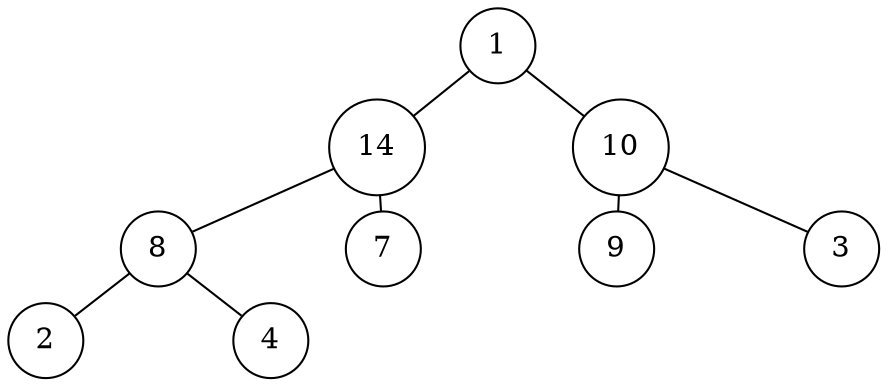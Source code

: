 digraph BT2A1 {
    nodesep=1;
    ranksep=0.1;
    margin=0;
    graph [ordering="out"]
    node [shape=circle];
    edge [arrowsize=0.8, arrowhead=none, arrowtail=none];
    1 -> 14;
    1 -> 10;
    14 -> 8;
    14 -> 7;
    10 -> 9;
    10 -> 3;
    8 -> 2;
    8 -> 4;
}